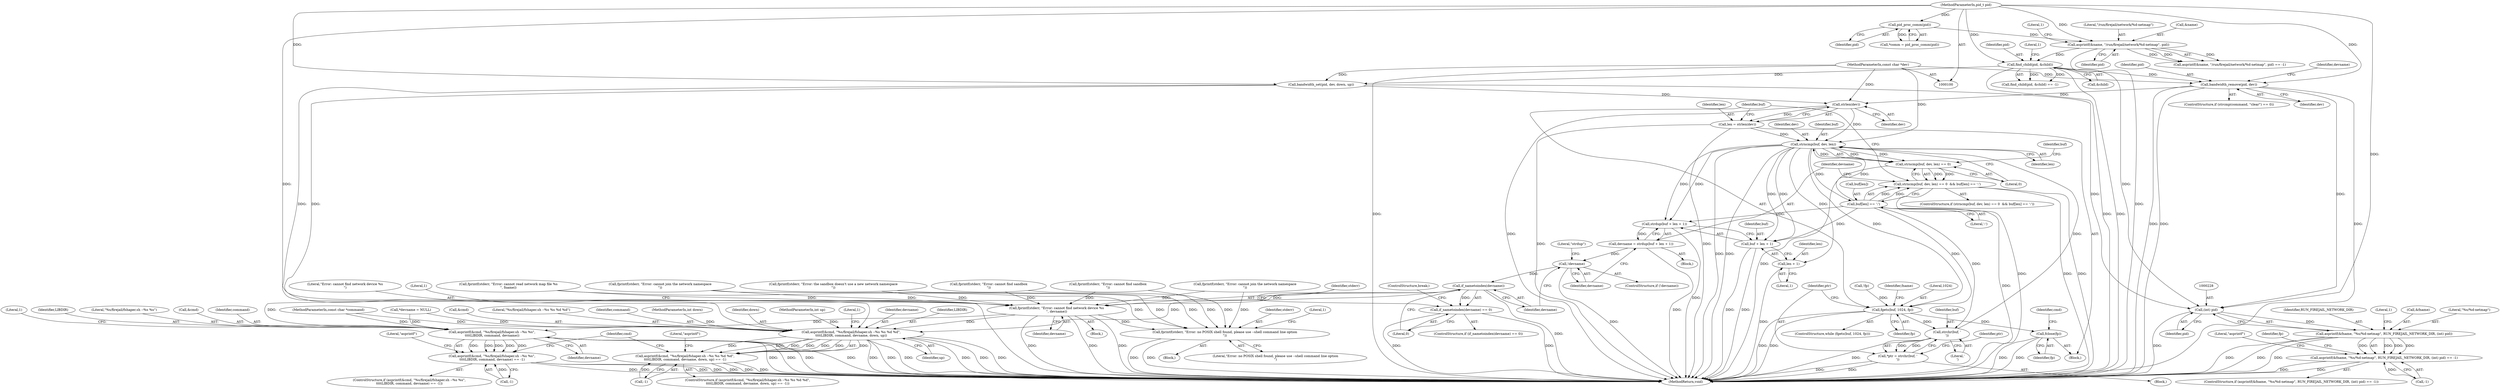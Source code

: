 digraph "0_firejail_5d43fdcd215203868d440ffc42036f5f5ffc89fc@API" {
"1000209" [label="(Call,bandwidth_remove(pid, dev))"];
"1000168" [label="(Call,find_child(pid, &child))"];
"1000141" [label="(Call,asprintf(&name, \"/run/firejail/network/%d-netmap\", pid))"];
"1000112" [label="(Call,pid_proc_comm(pid))"];
"1000101" [label="(MethodParameterIn,pid_t pid)"];
"1000103" [label="(MethodParameterIn,const char *dev)"];
"1000227" [label="(Call,(int) pid)"];
"1000222" [label="(Call,asprintf(&fname, \"%s/%d-netmap\", RUN_FIREJAIL_NETWORK_DIR, (int) pid))"];
"1000221" [label="(Call,asprintf(&fname, \"%s/%d-netmap\", RUN_FIREJAIL_NETWORK_DIR, (int) pid) == -1)"];
"1000254" [label="(Call,strlen(dev))"];
"1000252" [label="(Call,len = strlen(dev))"];
"1000283" [label="(Call,strncmp(buf, dev, len))"];
"1000257" [label="(Call,fgets(buf, 1024, fp))"];
"1000265" [label="(Call,strchr(buf, '\n'))"];
"1000263" [label="(Call,*ptr = strchr(buf, '\n'))"];
"1000322" [label="(Call,fclose(fp))"];
"1000282" [label="(Call,strncmp(buf, dev, len) == 0)"];
"1000281" [label="(Call,strncmp(buf, dev, len) == 0  && buf[len] == ':')"];
"1000288" [label="(Call,buf[len] == ':')"];
"1000296" [label="(Call,strdup(buf + len + 1))"];
"1000294" [label="(Call,devname = strdup(buf + len + 1))"];
"1000303" [label="(Call,!devname)"];
"1000309" [label="(Call,if_nametoindex(devname))"];
"1000308" [label="(Call,if_nametoindex(devname) == 0)"];
"1000313" [label="(Call,fprintf(stderr, \"Error: cannot find network device %s\n\", devname))"];
"1000340" [label="(Call,asprintf(&cmd, \"%s/firejail/fshaper.sh --%s %s %d %d\",\n\t\t\t\tLIBDIR, command, devname, down, up))"];
"1000339" [label="(Call,asprintf(&cmd, \"%s/firejail/fshaper.sh --%s %s %d %d\",\n\t\t\t\tLIBDIR, command, devname, down, up) == -1)"];
"1000357" [label="(Call,asprintf(&cmd, \"%s/firejail/fshaper.sh --%s %s\",\n\t\t\t\tLIBDIR, command, devname))"];
"1000356" [label="(Call,asprintf(&cmd, \"%s/firejail/fshaper.sh --%s %s\",\n\t\t\t\tLIBDIR, command, devname) == -1)"];
"1000415" [label="(Call,fprintf(stderr, \"Error: no POSIX shell found, please use --shell command line option\n\"))"];
"1000297" [label="(Call,buf + len + 1)"];
"1000299" [label="(Call,len + 1)"];
"1000292" [label="(Literal,':')"];
"1000326" [label="(Identifier,cmd)"];
"1000349" [label="(Call,-1)"];
"1000220" [label="(ControlStructure,if (asprintf(&fname, \"%s/%d-netmap\", RUN_FIREJAIL_NETWORK_DIR, (int) pid) == -1))"];
"1000315" [label="(Literal,\"Error: cannot find network device %s\n\")"];
"1000258" [label="(Identifier,buf)"];
"1000311" [label="(Literal,0)"];
"1000314" [label="(Identifier,stderr)"];
"1000186" [label="(Call,fprintf(stderr, \"Error: cannot join the network namespace\n\"))"];
"1000257" [label="(Call,fgets(buf, 1024, fp))"];
"1000362" [label="(Identifier,command)"];
"1000301" [label="(Literal,1)"];
"1000141" [label="(Call,asprintf(&name, \"/run/firejail/network/%d-netmap\", pid))"];
"1000213" [label="(Call,*devname = NULL)"];
"1000210" [label="(Identifier,pid)"];
"1000290" [label="(Identifier,buf)"];
"1000346" [label="(Identifier,devname)"];
"1000211" [label="(Identifier,dev)"];
"1000344" [label="(Identifier,LIBDIR)"];
"1000265" [label="(Call,strchr(buf, '\n'))"];
"1000304" [label="(Identifier,devname)"];
"1000233" [label="(Literal,\"asprintf\")"];
"1000241" [label="(Call,!fp)"];
"1000306" [label="(Literal,\"strdup\")"];
"1000170" [label="(Call,&child)"];
"1000313" [label="(Call,fprintf(stderr, \"Error: cannot find network device %s\n\", devname))"];
"1000145" [label="(Identifier,pid)"];
"1000209" [label="(Call,bandwidth_remove(pid, dev))"];
"1000356" [label="(Call,asprintf(&cmd, \"%s/firejail/fshaper.sh --%s %s\",\n\t\t\t\tLIBDIR, command, devname) == -1)"];
"1000352" [label="(Literal,\"asprintf\")"];
"1000236" [label="(Identifier,fp)"];
"1000227" [label="(Call,(int) pid)"];
"1000144" [label="(Literal,\"/run/firejail/network/%d-netmap\")"];
"1000287" [label="(Literal,0)"];
"1000321" [label="(Identifier,fname)"];
"1000319" [label="(ControlStructure,break;)"];
"1000367" [label="(Literal,\"asprintf\")"];
"1000252" [label="(Call,len = strlen(dev))"];
"1000297" [label="(Call,buf + len + 1)"];
"1000167" [label="(Call,find_child(pid, &child) == -1)"];
"1000256" [label="(ControlStructure,while (fgets(buf, 1024, fp)))"];
"1000414" [label="(Block,)"];
"1000323" [label="(Identifier,fp)"];
"1000340" [label="(Call,asprintf(&cmd, \"%s/firejail/fshaper.sh --%s %s %d %d\",\n\t\t\t\tLIBDIR, command, devname, down, up))"];
"1000142" [label="(Call,&name)"];
"1000119" [label="(Call,fprintf(stderr, \"Error: cannot find sandbox\n\"))"];
"1000309" [label="(Call,if_nametoindex(devname))"];
"1000160" [label="(Call,fprintf(stderr, \"Error: the sandbox doesn't use a new network namespace\n\"))"];
"1000169" [label="(Identifier,pid)"];
"1000308" [label="(Call,if_nametoindex(devname) == 0)"];
"1000264" [label="(Identifier,ptr)"];
"1000341" [label="(Call,&cmd)"];
"1000168" [label="(Call,find_child(pid, &child))"];
"1000451" [label="(MethodReturn,void)"];
"1000102" [label="(MethodParameterIn,const char *command)"];
"1000244" [label="(Call,fprintf(stderr, \"Error: cannot read network map file %s\n\", fname))"];
"1000383" [label="(Identifier,cmd)"];
"1000226" [label="(Identifier,RUN_FIREJAIL_NETWORK_DIR)"];
"1000263" [label="(Call,*ptr = strchr(buf, '\n'))"];
"1000365" [label="(Literal,1)"];
"1000288" [label="(Call,buf[len] == ':')"];
"1000343" [label="(Literal,\"%s/firejail/fshaper.sh --%s %s %d %d\")"];
"1000260" [label="(Identifier,fp)"];
"1000231" [label="(Literal,1)"];
"1000361" [label="(Identifier,LIBDIR)"];
"1000310" [label="(Identifier,devname)"];
"1000318" [label="(Literal,1)"];
"1000296" [label="(Call,strdup(buf + len + 1))"];
"1000285" [label="(Identifier,dev)"];
"1000348" [label="(Identifier,up)"];
"1000175" [label="(Call,fprintf(stderr, \"Error: cannot join the network namespace\n\"))"];
"1000345" [label="(Identifier,command)"];
"1000281" [label="(Call,strncmp(buf, dev, len) == 0  && buf[len] == ':')"];
"1000294" [label="(Call,devname = strdup(buf + len + 1))"];
"1000360" [label="(Literal,\"%s/firejail/fshaper.sh --%s %s\")"];
"1000222" [label="(Call,asprintf(&fname, \"%s/%d-netmap\", RUN_FIREJAIL_NETWORK_DIR, (int) pid))"];
"1000303" [label="(Call,!devname)"];
"1000104" [label="(MethodParameterIn,int down)"];
"1000110" [label="(Call,*comm = pid_proc_comm(pid))"];
"1000101" [label="(MethodParameterIn,pid_t pid)"];
"1000147" [label="(Literal,1)"];
"1000289" [label="(Call,buf[len])"];
"1000230" [label="(Call,-1)"];
"1000299" [label="(Call,len + 1)"];
"1000300" [label="(Identifier,len)"];
"1000131" [label="(Call,fprintf(stderr, \"Error: cannot find sandbox\n\"))"];
"1000103" [label="(MethodParameterIn,const char *dev)"];
"1000282" [label="(Call,strncmp(buf, dev, len) == 0)"];
"1000269" [label="(Identifier,ptr)"];
"1000347" [label="(Identifier,down)"];
"1000253" [label="(Identifier,len)"];
"1000338" [label="(ControlStructure,if (asprintf(&cmd, \"%s/firejail/fshaper.sh --%s %s %d %d\",\n\t\t\t\tLIBDIR, command, devname, down, up) == -1))"];
"1000358" [label="(Call,&cmd)"];
"1000283" [label="(Call,strncmp(buf, dev, len))"];
"1000280" [label="(ControlStructure,if (strncmp(buf, dev, len) == 0  && buf[len] == ':'))"];
"1000417" [label="(Literal,\"Error: no POSIX shell found, please use --shell command line option\n\")"];
"1000105" [label="(MethodParameterIn,int up)"];
"1000259" [label="(Literal,1024)"];
"1000364" [label="(Call,-1)"];
"1000254" [label="(Call,strlen(dev))"];
"1000197" [label="(Call,bandwidth_set(pid, dev, down, up))"];
"1000307" [label="(ControlStructure,if (if_nametoindex(devname) == 0))"];
"1000355" [label="(ControlStructure,if (asprintf(&cmd, \"%s/firejail/fshaper.sh --%s %s\",\n\t\t\t\tLIBDIR, command, devname) == -1))"];
"1000316" [label="(Identifier,devname)"];
"1000221" [label="(Call,asprintf(&fname, \"%s/%d-netmap\", RUN_FIREJAIL_NETWORK_DIR, (int) pid) == -1)"];
"1000267" [label="(Literal,'\n')"];
"1000223" [label="(Call,&fname)"];
"1000416" [label="(Identifier,stderr)"];
"1000284" [label="(Identifier,buf)"];
"1000225" [label="(Literal,\"%s/%d-netmap\")"];
"1000295" [label="(Identifier,devname)"];
"1000140" [label="(Call,asprintf(&name, \"/run/firejail/network/%d-netmap\", pid) == -1)"];
"1000286" [label="(Identifier,len)"];
"1000113" [label="(Identifier,pid)"];
"1000214" [label="(Identifier,devname)"];
"1000203" [label="(ControlStructure,if (strcmp(command, \"clear\") == 0))"];
"1000298" [label="(Identifier,buf)"];
"1000312" [label="(Block,)"];
"1000419" [label="(Literal,1)"];
"1000229" [label="(Identifier,pid)"];
"1000266" [label="(Identifier,buf)"];
"1000112" [label="(Call,pid_proc_comm(pid))"];
"1000293" [label="(Block,)"];
"1000255" [label="(Identifier,dev)"];
"1000322" [label="(Call,fclose(fp))"];
"1000350" [label="(Literal,1)"];
"1000261" [label="(Block,)"];
"1000357" [label="(Call,asprintf(&cmd, \"%s/firejail/fshaper.sh --%s %s\",\n\t\t\t\tLIBDIR, command, devname))"];
"1000173" [label="(Literal,1)"];
"1000218" [label="(Block,)"];
"1000339" [label="(Call,asprintf(&cmd, \"%s/firejail/fshaper.sh --%s %s %d %d\",\n\t\t\t\tLIBDIR, command, devname, down, up) == -1)"];
"1000415" [label="(Call,fprintf(stderr, \"Error: no POSIX shell found, please use --shell command line option\n\"))"];
"1000363" [label="(Identifier,devname)"];
"1000302" [label="(ControlStructure,if (!devname))"];
"1000209" -> "1000203"  [label="AST: "];
"1000209" -> "1000211"  [label="CFG: "];
"1000210" -> "1000209"  [label="AST: "];
"1000211" -> "1000209"  [label="AST: "];
"1000214" -> "1000209"  [label="CFG: "];
"1000209" -> "1000451"  [label="DDG: "];
"1000209" -> "1000451"  [label="DDG: "];
"1000209" -> "1000451"  [label="DDG: "];
"1000168" -> "1000209"  [label="DDG: "];
"1000101" -> "1000209"  [label="DDG: "];
"1000103" -> "1000209"  [label="DDG: "];
"1000209" -> "1000227"  [label="DDG: "];
"1000209" -> "1000254"  [label="DDG: "];
"1000168" -> "1000167"  [label="AST: "];
"1000168" -> "1000170"  [label="CFG: "];
"1000169" -> "1000168"  [label="AST: "];
"1000170" -> "1000168"  [label="AST: "];
"1000173" -> "1000168"  [label="CFG: "];
"1000168" -> "1000451"  [label="DDG: "];
"1000168" -> "1000451"  [label="DDG: "];
"1000168" -> "1000167"  [label="DDG: "];
"1000168" -> "1000167"  [label="DDG: "];
"1000141" -> "1000168"  [label="DDG: "];
"1000101" -> "1000168"  [label="DDG: "];
"1000168" -> "1000197"  [label="DDG: "];
"1000168" -> "1000227"  [label="DDG: "];
"1000141" -> "1000140"  [label="AST: "];
"1000141" -> "1000145"  [label="CFG: "];
"1000142" -> "1000141"  [label="AST: "];
"1000144" -> "1000141"  [label="AST: "];
"1000145" -> "1000141"  [label="AST: "];
"1000147" -> "1000141"  [label="CFG: "];
"1000141" -> "1000451"  [label="DDG: "];
"1000141" -> "1000140"  [label="DDG: "];
"1000141" -> "1000140"  [label="DDG: "];
"1000141" -> "1000140"  [label="DDG: "];
"1000112" -> "1000141"  [label="DDG: "];
"1000101" -> "1000141"  [label="DDG: "];
"1000112" -> "1000110"  [label="AST: "];
"1000112" -> "1000113"  [label="CFG: "];
"1000113" -> "1000112"  [label="AST: "];
"1000110" -> "1000112"  [label="CFG: "];
"1000112" -> "1000110"  [label="DDG: "];
"1000101" -> "1000112"  [label="DDG: "];
"1000101" -> "1000100"  [label="AST: "];
"1000101" -> "1000451"  [label="DDG: "];
"1000101" -> "1000197"  [label="DDG: "];
"1000101" -> "1000227"  [label="DDG: "];
"1000103" -> "1000100"  [label="AST: "];
"1000103" -> "1000451"  [label="DDG: "];
"1000103" -> "1000197"  [label="DDG: "];
"1000103" -> "1000254"  [label="DDG: "];
"1000103" -> "1000283"  [label="DDG: "];
"1000227" -> "1000222"  [label="AST: "];
"1000227" -> "1000229"  [label="CFG: "];
"1000228" -> "1000227"  [label="AST: "];
"1000229" -> "1000227"  [label="AST: "];
"1000222" -> "1000227"  [label="CFG: "];
"1000227" -> "1000451"  [label="DDG: "];
"1000227" -> "1000222"  [label="DDG: "];
"1000197" -> "1000227"  [label="DDG: "];
"1000222" -> "1000221"  [label="AST: "];
"1000223" -> "1000222"  [label="AST: "];
"1000225" -> "1000222"  [label="AST: "];
"1000226" -> "1000222"  [label="AST: "];
"1000231" -> "1000222"  [label="CFG: "];
"1000222" -> "1000451"  [label="DDG: "];
"1000222" -> "1000451"  [label="DDG: "];
"1000222" -> "1000451"  [label="DDG: "];
"1000222" -> "1000221"  [label="DDG: "];
"1000222" -> "1000221"  [label="DDG: "];
"1000222" -> "1000221"  [label="DDG: "];
"1000222" -> "1000221"  [label="DDG: "];
"1000221" -> "1000220"  [label="AST: "];
"1000221" -> "1000230"  [label="CFG: "];
"1000230" -> "1000221"  [label="AST: "];
"1000233" -> "1000221"  [label="CFG: "];
"1000236" -> "1000221"  [label="CFG: "];
"1000221" -> "1000451"  [label="DDG: "];
"1000221" -> "1000451"  [label="DDG: "];
"1000230" -> "1000221"  [label="DDG: "];
"1000254" -> "1000252"  [label="AST: "];
"1000254" -> "1000255"  [label="CFG: "];
"1000255" -> "1000254"  [label="AST: "];
"1000252" -> "1000254"  [label="CFG: "];
"1000254" -> "1000451"  [label="DDG: "];
"1000254" -> "1000252"  [label="DDG: "];
"1000197" -> "1000254"  [label="DDG: "];
"1000254" -> "1000283"  [label="DDG: "];
"1000252" -> "1000218"  [label="AST: "];
"1000253" -> "1000252"  [label="AST: "];
"1000258" -> "1000252"  [label="CFG: "];
"1000252" -> "1000451"  [label="DDG: "];
"1000252" -> "1000451"  [label="DDG: "];
"1000252" -> "1000283"  [label="DDG: "];
"1000283" -> "1000282"  [label="AST: "];
"1000283" -> "1000286"  [label="CFG: "];
"1000284" -> "1000283"  [label="AST: "];
"1000285" -> "1000283"  [label="AST: "];
"1000286" -> "1000283"  [label="AST: "];
"1000287" -> "1000283"  [label="CFG: "];
"1000283" -> "1000451"  [label="DDG: "];
"1000283" -> "1000451"  [label="DDG: "];
"1000283" -> "1000257"  [label="DDG: "];
"1000283" -> "1000282"  [label="DDG: "];
"1000283" -> "1000282"  [label="DDG: "];
"1000283" -> "1000282"  [label="DDG: "];
"1000288" -> "1000283"  [label="DDG: "];
"1000265" -> "1000283"  [label="DDG: "];
"1000283" -> "1000288"  [label="DDG: "];
"1000283" -> "1000296"  [label="DDG: "];
"1000283" -> "1000296"  [label="DDG: "];
"1000283" -> "1000297"  [label="DDG: "];
"1000283" -> "1000297"  [label="DDG: "];
"1000283" -> "1000299"  [label="DDG: "];
"1000257" -> "1000256"  [label="AST: "];
"1000257" -> "1000260"  [label="CFG: "];
"1000258" -> "1000257"  [label="AST: "];
"1000259" -> "1000257"  [label="AST: "];
"1000260" -> "1000257"  [label="AST: "];
"1000264" -> "1000257"  [label="CFG: "];
"1000321" -> "1000257"  [label="CFG: "];
"1000257" -> "1000451"  [label="DDG: "];
"1000257" -> "1000451"  [label="DDG: "];
"1000288" -> "1000257"  [label="DDG: "];
"1000241" -> "1000257"  [label="DDG: "];
"1000257" -> "1000265"  [label="DDG: "];
"1000257" -> "1000322"  [label="DDG: "];
"1000265" -> "1000263"  [label="AST: "];
"1000265" -> "1000267"  [label="CFG: "];
"1000266" -> "1000265"  [label="AST: "];
"1000267" -> "1000265"  [label="AST: "];
"1000263" -> "1000265"  [label="CFG: "];
"1000265" -> "1000451"  [label="DDG: "];
"1000265" -> "1000263"  [label="DDG: "];
"1000265" -> "1000263"  [label="DDG: "];
"1000288" -> "1000265"  [label="DDG: "];
"1000263" -> "1000261"  [label="AST: "];
"1000264" -> "1000263"  [label="AST: "];
"1000269" -> "1000263"  [label="CFG: "];
"1000263" -> "1000451"  [label="DDG: "];
"1000263" -> "1000451"  [label="DDG: "];
"1000322" -> "1000218"  [label="AST: "];
"1000322" -> "1000323"  [label="CFG: "];
"1000323" -> "1000322"  [label="AST: "];
"1000326" -> "1000322"  [label="CFG: "];
"1000322" -> "1000451"  [label="DDG: "];
"1000322" -> "1000451"  [label="DDG: "];
"1000282" -> "1000281"  [label="AST: "];
"1000282" -> "1000287"  [label="CFG: "];
"1000287" -> "1000282"  [label="AST: "];
"1000290" -> "1000282"  [label="CFG: "];
"1000281" -> "1000282"  [label="CFG: "];
"1000282" -> "1000451"  [label="DDG: "];
"1000282" -> "1000281"  [label="DDG: "];
"1000282" -> "1000281"  [label="DDG: "];
"1000281" -> "1000280"  [label="AST: "];
"1000281" -> "1000288"  [label="CFG: "];
"1000288" -> "1000281"  [label="AST: "];
"1000258" -> "1000281"  [label="CFG: "];
"1000295" -> "1000281"  [label="CFG: "];
"1000281" -> "1000451"  [label="DDG: "];
"1000281" -> "1000451"  [label="DDG: "];
"1000281" -> "1000451"  [label="DDG: "];
"1000288" -> "1000281"  [label="DDG: "];
"1000288" -> "1000281"  [label="DDG: "];
"1000288" -> "1000292"  [label="CFG: "];
"1000289" -> "1000288"  [label="AST: "];
"1000292" -> "1000288"  [label="AST: "];
"1000288" -> "1000451"  [label="DDG: "];
"1000288" -> "1000296"  [label="DDG: "];
"1000288" -> "1000297"  [label="DDG: "];
"1000296" -> "1000294"  [label="AST: "];
"1000296" -> "1000297"  [label="CFG: "];
"1000297" -> "1000296"  [label="AST: "];
"1000294" -> "1000296"  [label="CFG: "];
"1000296" -> "1000451"  [label="DDG: "];
"1000296" -> "1000294"  [label="DDG: "];
"1000294" -> "1000293"  [label="AST: "];
"1000295" -> "1000294"  [label="AST: "];
"1000304" -> "1000294"  [label="CFG: "];
"1000294" -> "1000451"  [label="DDG: "];
"1000294" -> "1000303"  [label="DDG: "];
"1000303" -> "1000302"  [label="AST: "];
"1000303" -> "1000304"  [label="CFG: "];
"1000304" -> "1000303"  [label="AST: "];
"1000306" -> "1000303"  [label="CFG: "];
"1000310" -> "1000303"  [label="CFG: "];
"1000303" -> "1000451"  [label="DDG: "];
"1000303" -> "1000309"  [label="DDG: "];
"1000309" -> "1000308"  [label="AST: "];
"1000309" -> "1000310"  [label="CFG: "];
"1000310" -> "1000309"  [label="AST: "];
"1000311" -> "1000309"  [label="CFG: "];
"1000309" -> "1000451"  [label="DDG: "];
"1000309" -> "1000308"  [label="DDG: "];
"1000309" -> "1000313"  [label="DDG: "];
"1000309" -> "1000340"  [label="DDG: "];
"1000309" -> "1000357"  [label="DDG: "];
"1000308" -> "1000307"  [label="AST: "];
"1000308" -> "1000311"  [label="CFG: "];
"1000311" -> "1000308"  [label="AST: "];
"1000314" -> "1000308"  [label="CFG: "];
"1000319" -> "1000308"  [label="CFG: "];
"1000308" -> "1000451"  [label="DDG: "];
"1000308" -> "1000451"  [label="DDG: "];
"1000313" -> "1000312"  [label="AST: "];
"1000313" -> "1000316"  [label="CFG: "];
"1000314" -> "1000313"  [label="AST: "];
"1000315" -> "1000313"  [label="AST: "];
"1000316" -> "1000313"  [label="AST: "];
"1000318" -> "1000313"  [label="CFG: "];
"1000313" -> "1000451"  [label="DDG: "];
"1000313" -> "1000451"  [label="DDG: "];
"1000313" -> "1000451"  [label="DDG: "];
"1000186" -> "1000313"  [label="DDG: "];
"1000131" -> "1000313"  [label="DDG: "];
"1000175" -> "1000313"  [label="DDG: "];
"1000119" -> "1000313"  [label="DDG: "];
"1000244" -> "1000313"  [label="DDG: "];
"1000160" -> "1000313"  [label="DDG: "];
"1000313" -> "1000340"  [label="DDG: "];
"1000313" -> "1000357"  [label="DDG: "];
"1000313" -> "1000415"  [label="DDG: "];
"1000340" -> "1000339"  [label="AST: "];
"1000340" -> "1000348"  [label="CFG: "];
"1000341" -> "1000340"  [label="AST: "];
"1000343" -> "1000340"  [label="AST: "];
"1000344" -> "1000340"  [label="AST: "];
"1000345" -> "1000340"  [label="AST: "];
"1000346" -> "1000340"  [label="AST: "];
"1000347" -> "1000340"  [label="AST: "];
"1000348" -> "1000340"  [label="AST: "];
"1000350" -> "1000340"  [label="CFG: "];
"1000340" -> "1000451"  [label="DDG: "];
"1000340" -> "1000451"  [label="DDG: "];
"1000340" -> "1000451"  [label="DDG: "];
"1000340" -> "1000451"  [label="DDG: "];
"1000340" -> "1000451"  [label="DDG: "];
"1000340" -> "1000451"  [label="DDG: "];
"1000340" -> "1000339"  [label="DDG: "];
"1000340" -> "1000339"  [label="DDG: "];
"1000340" -> "1000339"  [label="DDG: "];
"1000340" -> "1000339"  [label="DDG: "];
"1000340" -> "1000339"  [label="DDG: "];
"1000340" -> "1000339"  [label="DDG: "];
"1000340" -> "1000339"  [label="DDG: "];
"1000102" -> "1000340"  [label="DDG: "];
"1000213" -> "1000340"  [label="DDG: "];
"1000197" -> "1000340"  [label="DDG: "];
"1000197" -> "1000340"  [label="DDG: "];
"1000104" -> "1000340"  [label="DDG: "];
"1000105" -> "1000340"  [label="DDG: "];
"1000339" -> "1000338"  [label="AST: "];
"1000339" -> "1000349"  [label="CFG: "];
"1000349" -> "1000339"  [label="AST: "];
"1000352" -> "1000339"  [label="CFG: "];
"1000383" -> "1000339"  [label="CFG: "];
"1000339" -> "1000451"  [label="DDG: "];
"1000339" -> "1000451"  [label="DDG: "];
"1000339" -> "1000451"  [label="DDG: "];
"1000349" -> "1000339"  [label="DDG: "];
"1000357" -> "1000356"  [label="AST: "];
"1000357" -> "1000363"  [label="CFG: "];
"1000358" -> "1000357"  [label="AST: "];
"1000360" -> "1000357"  [label="AST: "];
"1000361" -> "1000357"  [label="AST: "];
"1000362" -> "1000357"  [label="AST: "];
"1000363" -> "1000357"  [label="AST: "];
"1000365" -> "1000357"  [label="CFG: "];
"1000357" -> "1000451"  [label="DDG: "];
"1000357" -> "1000451"  [label="DDG: "];
"1000357" -> "1000451"  [label="DDG: "];
"1000357" -> "1000451"  [label="DDG: "];
"1000357" -> "1000356"  [label="DDG: "];
"1000357" -> "1000356"  [label="DDG: "];
"1000357" -> "1000356"  [label="DDG: "];
"1000357" -> "1000356"  [label="DDG: "];
"1000357" -> "1000356"  [label="DDG: "];
"1000102" -> "1000357"  [label="DDG: "];
"1000213" -> "1000357"  [label="DDG: "];
"1000356" -> "1000355"  [label="AST: "];
"1000356" -> "1000364"  [label="CFG: "];
"1000364" -> "1000356"  [label="AST: "];
"1000367" -> "1000356"  [label="CFG: "];
"1000383" -> "1000356"  [label="CFG: "];
"1000356" -> "1000451"  [label="DDG: "];
"1000356" -> "1000451"  [label="DDG: "];
"1000356" -> "1000451"  [label="DDG: "];
"1000364" -> "1000356"  [label="DDG: "];
"1000415" -> "1000414"  [label="AST: "];
"1000415" -> "1000417"  [label="CFG: "];
"1000416" -> "1000415"  [label="AST: "];
"1000417" -> "1000415"  [label="AST: "];
"1000419" -> "1000415"  [label="CFG: "];
"1000415" -> "1000451"  [label="DDG: "];
"1000415" -> "1000451"  [label="DDG: "];
"1000186" -> "1000415"  [label="DDG: "];
"1000131" -> "1000415"  [label="DDG: "];
"1000175" -> "1000415"  [label="DDG: "];
"1000119" -> "1000415"  [label="DDG: "];
"1000244" -> "1000415"  [label="DDG: "];
"1000160" -> "1000415"  [label="DDG: "];
"1000297" -> "1000299"  [label="CFG: "];
"1000298" -> "1000297"  [label="AST: "];
"1000299" -> "1000297"  [label="AST: "];
"1000297" -> "1000451"  [label="DDG: "];
"1000297" -> "1000451"  [label="DDG: "];
"1000299" -> "1000301"  [label="CFG: "];
"1000300" -> "1000299"  [label="AST: "];
"1000301" -> "1000299"  [label="AST: "];
"1000299" -> "1000451"  [label="DDG: "];
}
